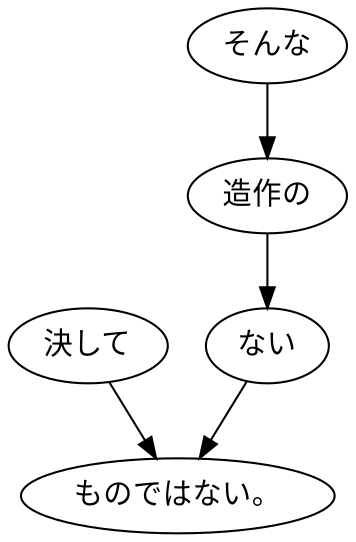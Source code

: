 digraph graph5977 {
	node0 [label="決して"];
	node1 [label="そんな"];
	node2 [label="造作の"];
	node3 [label="ない"];
	node4 [label="ものではない。"];
	node0 -> node4;
	node1 -> node2;
	node2 -> node3;
	node3 -> node4;
}
